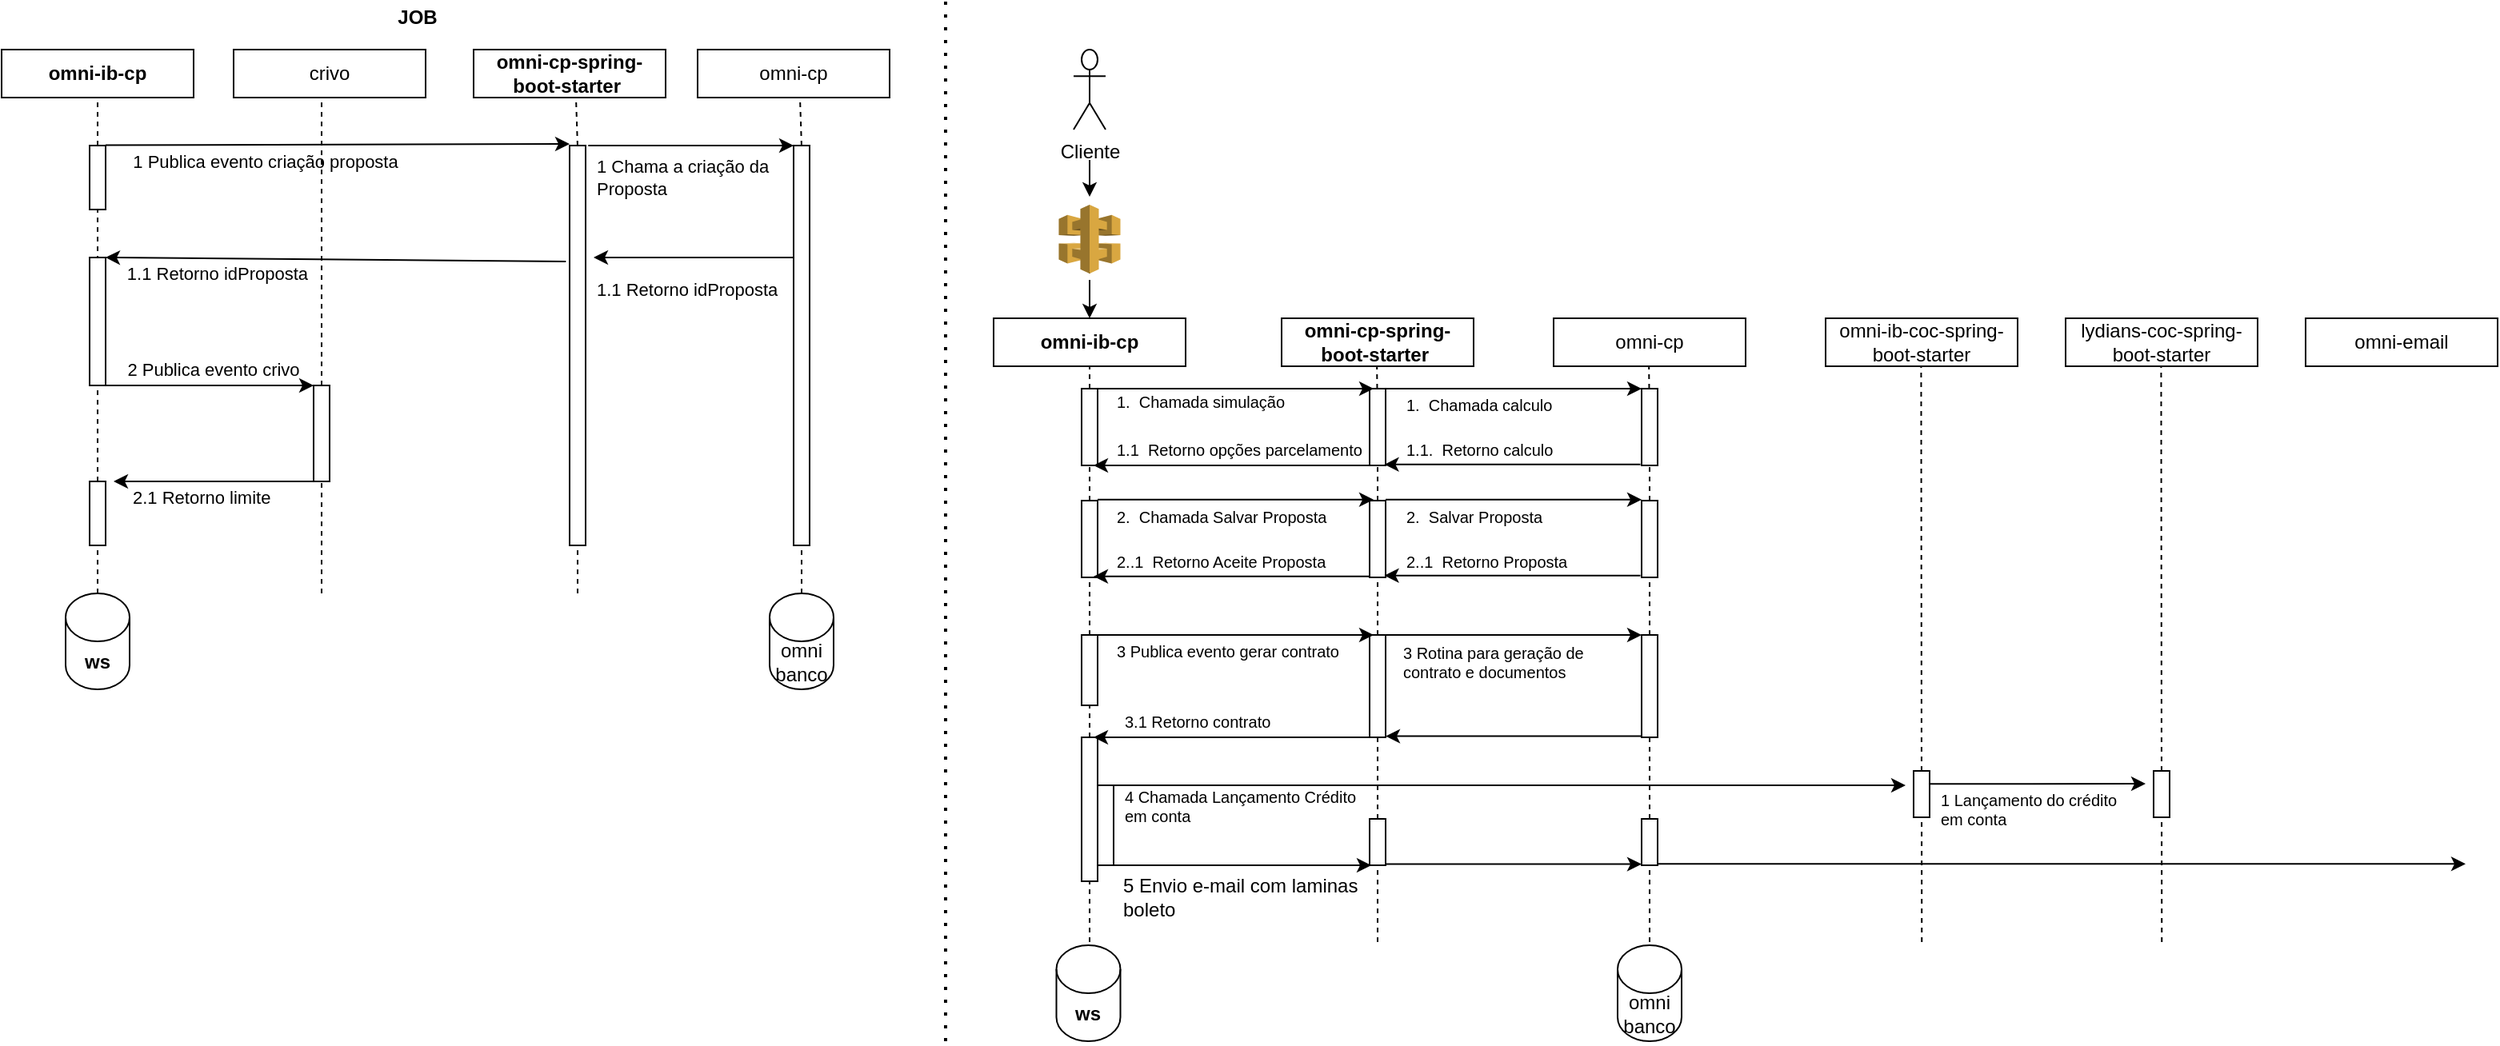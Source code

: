 <mxfile version="15.2.7" type="github">
  <diagram id="0FqVMD4JPgGbxOfEBaSR" name="Page-1">
    <mxGraphModel dx="753" dy="375" grid="1" gridSize="10" guides="1" tooltips="1" connect="1" arrows="1" fold="1" page="1" pageScale="1" pageWidth="1169" pageHeight="827" math="0" shadow="0">
      <root>
        <mxCell id="0" />
        <mxCell id="1" parent="0" />
        <mxCell id="Z4EfVOkCpKeqiWPkEEuS-29" value="omni-ib-cp" style="rounded=0;whiteSpace=wrap;html=1;fontStyle=1" vertex="1" parent="1">
          <mxGeometry x="40" y="40" width="120" height="30" as="geometry" />
        </mxCell>
        <mxCell id="Z4EfVOkCpKeqiWPkEEuS-35" value="crivo" style="rounded=0;whiteSpace=wrap;html=1;" vertex="1" parent="1">
          <mxGeometry x="185" y="40" width="120" height="30" as="geometry" />
        </mxCell>
        <mxCell id="Z4EfVOkCpKeqiWPkEEuS-36" value="" style="endArrow=none;dashed=1;html=1;entryX=0.5;entryY=1;entryDx=0;entryDy=0;startArrow=none;" edge="1" parent="1" source="Z4EfVOkCpKeqiWPkEEuS-37">
          <mxGeometry width="50" height="50" relative="1" as="geometry">
            <mxPoint x="240" y="330" as="sourcePoint" />
            <mxPoint x="240" y="70" as="targetPoint" />
          </mxGeometry>
        </mxCell>
        <mxCell id="Z4EfVOkCpKeqiWPkEEuS-37" value="" style="rounded=0;whiteSpace=wrap;html=1;" vertex="1" parent="1">
          <mxGeometry x="235" y="250" width="10" height="60" as="geometry" />
        </mxCell>
        <mxCell id="Z4EfVOkCpKeqiWPkEEuS-40" value="" style="endArrow=classic;html=1;" edge="1" parent="1">
          <mxGeometry width="50" height="50" relative="1" as="geometry">
            <mxPoint x="105" y="99.75" as="sourcePoint" />
            <mxPoint x="395" y="99" as="targetPoint" />
          </mxGeometry>
        </mxCell>
        <mxCell id="Z4EfVOkCpKeqiWPkEEuS-41" value="omni-cp-spring-boot-starter&amp;nbsp;" style="rounded=0;whiteSpace=wrap;html=1;fontStyle=1" vertex="1" parent="1">
          <mxGeometry x="335" y="40" width="120" height="30" as="geometry" />
        </mxCell>
        <mxCell id="Z4EfVOkCpKeqiWPkEEuS-42" value="" style="endArrow=none;dashed=1;html=1;startArrow=none;entryX=0.5;entryY=1;entryDx=0;entryDy=0;" edge="1" parent="1">
          <mxGeometry width="50" height="50" relative="1" as="geometry">
            <mxPoint x="399.968" y="100" as="sourcePoint" />
            <mxPoint x="399" y="70" as="targetPoint" />
          </mxGeometry>
        </mxCell>
        <mxCell id="Z4EfVOkCpKeqiWPkEEuS-43" value="" style="rounded=0;whiteSpace=wrap;html=1;" vertex="1" parent="1">
          <mxGeometry x="395" y="100" width="10" height="250" as="geometry" />
        </mxCell>
        <mxCell id="Z4EfVOkCpKeqiWPkEEuS-45" value="" style="endArrow=classic;html=1;entryX=0;entryY=0;entryDx=0;entryDy=0;" edge="1" parent="1" target="Z4EfVOkCpKeqiWPkEEuS-61">
          <mxGeometry width="50" height="50" relative="1" as="geometry">
            <mxPoint x="406.67" y="100.0" as="sourcePoint" />
            <mxPoint x="525" y="100.42" as="targetPoint" />
            <Array as="points">
              <mxPoint x="486.67" y="100.0" />
            </Array>
          </mxGeometry>
        </mxCell>
        <mxCell id="Z4EfVOkCpKeqiWPkEEuS-46" value="" style="endArrow=classic;html=1;exitX=-0.233;exitY=0.29;exitDx=0;exitDy=0;exitPerimeter=0;" edge="1" parent="1" source="Z4EfVOkCpKeqiWPkEEuS-43">
          <mxGeometry width="50" height="50" relative="1" as="geometry">
            <mxPoint x="355" y="170.0" as="sourcePoint" />
            <mxPoint x="105" y="170.0" as="targetPoint" />
          </mxGeometry>
        </mxCell>
        <mxCell id="Z4EfVOkCpKeqiWPkEEuS-48" value="" style="endArrow=classic;html=1;entryX=0;entryY=0;entryDx=0;entryDy=0;" edge="1" parent="1" target="Z4EfVOkCpKeqiWPkEEuS-37">
          <mxGeometry width="50" height="50" relative="1" as="geometry">
            <mxPoint x="105" y="250" as="sourcePoint" />
            <mxPoint x="210" y="250.42" as="targetPoint" />
          </mxGeometry>
        </mxCell>
        <mxCell id="Z4EfVOkCpKeqiWPkEEuS-55" value="" style="endArrow=none;dashed=1;html=1;entryX=0.5;entryY=1;entryDx=0;entryDy=0;" edge="1" parent="1" target="Z4EfVOkCpKeqiWPkEEuS-37">
          <mxGeometry width="50" height="50" relative="1" as="geometry">
            <mxPoint x="240" y="380" as="sourcePoint" />
            <mxPoint x="239.58" y="314" as="targetPoint" />
          </mxGeometry>
        </mxCell>
        <mxCell id="Z4EfVOkCpKeqiWPkEEuS-58" value="" style="endArrow=classic;html=1;exitX=0;exitY=1;exitDx=0;exitDy=0;" edge="1" parent="1" source="Z4EfVOkCpKeqiWPkEEuS-37">
          <mxGeometry width="50" height="50" relative="1" as="geometry">
            <mxPoint x="215" y="310" as="sourcePoint" />
            <mxPoint x="110" y="310" as="targetPoint" />
          </mxGeometry>
        </mxCell>
        <mxCell id="Z4EfVOkCpKeqiWPkEEuS-59" value="omni-cp" style="rounded=0;whiteSpace=wrap;html=1;" vertex="1" parent="1">
          <mxGeometry x="475" y="40" width="120" height="30" as="geometry" />
        </mxCell>
        <mxCell id="Z4EfVOkCpKeqiWPkEEuS-60" value="" style="endArrow=none;dashed=1;html=1;entryX=0.5;entryY=1;entryDx=0;entryDy=0;startArrow=none;" edge="1" parent="1">
          <mxGeometry width="50" height="50" relative="1" as="geometry">
            <mxPoint x="539.968" y="100" as="sourcePoint" />
            <mxPoint x="539" y="70" as="targetPoint" />
          </mxGeometry>
        </mxCell>
        <mxCell id="Z4EfVOkCpKeqiWPkEEuS-61" value="" style="rounded=0;whiteSpace=wrap;html=1;" vertex="1" parent="1">
          <mxGeometry x="535" y="100" width="10" height="250" as="geometry" />
        </mxCell>
        <mxCell id="Z4EfVOkCpKeqiWPkEEuS-62" value="" style="endArrow=none;dashed=1;html=1;entryX=0.5;entryY=1;entryDx=0;entryDy=0;" edge="1" parent="1" target="Z4EfVOkCpKeqiWPkEEuS-61">
          <mxGeometry width="50" height="50" relative="1" as="geometry">
            <mxPoint x="540" y="380" as="sourcePoint" />
            <mxPoint x="540" y="65" as="targetPoint" />
          </mxGeometry>
        </mxCell>
        <mxCell id="Z4EfVOkCpKeqiWPkEEuS-67" value="" style="endArrow=classic;html=1;" edge="1" parent="1">
          <mxGeometry width="50" height="50" relative="1" as="geometry">
            <mxPoint x="535" y="170" as="sourcePoint" />
            <mxPoint x="410" y="170" as="targetPoint" />
          </mxGeometry>
        </mxCell>
        <mxCell id="Z4EfVOkCpKeqiWPkEEuS-76" value="1 Publica evento criação proposta" style="text;html=1;strokeColor=none;fillColor=none;align=center;verticalAlign=middle;whiteSpace=wrap;rounded=0;fontSize=11;" vertex="1" parent="1">
          <mxGeometry x="105" y="100" width="200" height="20" as="geometry" />
        </mxCell>
        <mxCell id="Z4EfVOkCpKeqiWPkEEuS-77" value="1 Chama a criação da Proposta" style="text;html=1;strokeColor=none;fillColor=none;align=left;verticalAlign=middle;whiteSpace=wrap;rounded=0;fontSize=11;" vertex="1" parent="1">
          <mxGeometry x="410" y="110" width="120" height="20" as="geometry" />
        </mxCell>
        <mxCell id="Z4EfVOkCpKeqiWPkEEuS-78" value="1.1 Retorno idProposta" style="text;html=1;strokeColor=none;fillColor=none;align=left;verticalAlign=middle;whiteSpace=wrap;rounded=0;fontSize=11;" vertex="1" parent="1">
          <mxGeometry x="410" y="180" width="120" height="20" as="geometry" />
        </mxCell>
        <mxCell id="Z4EfVOkCpKeqiWPkEEuS-81" value="" style="endArrow=none;dashed=1;html=1;entryX=0.5;entryY=1;entryDx=0;entryDy=0;startArrow=none;" edge="1" parent="1" source="Z4EfVOkCpKeqiWPkEEuS-82">
          <mxGeometry width="50" height="50" relative="1" as="geometry">
            <mxPoint x="100" y="330" as="sourcePoint" />
            <mxPoint x="100" y="70" as="targetPoint" />
          </mxGeometry>
        </mxCell>
        <mxCell id="Z4EfVOkCpKeqiWPkEEuS-82" value="" style="rounded=0;whiteSpace=wrap;html=1;" vertex="1" parent="1">
          <mxGeometry x="95" y="100" width="10" height="40" as="geometry" />
        </mxCell>
        <mxCell id="Z4EfVOkCpKeqiWPkEEuS-83" value="" style="endArrow=none;dashed=1;html=1;entryX=0.5;entryY=1;entryDx=0;entryDy=0;startArrow=none;" edge="1" parent="1" target="Z4EfVOkCpKeqiWPkEEuS-82">
          <mxGeometry width="50" height="50" relative="1" as="geometry">
            <mxPoint x="100" y="250" as="sourcePoint" />
            <mxPoint x="100" y="70" as="targetPoint" />
          </mxGeometry>
        </mxCell>
        <mxCell id="Z4EfVOkCpKeqiWPkEEuS-85" value="" style="endArrow=none;dashed=1;html=1;entryX=0.5;entryY=1;entryDx=0;entryDy=0;startArrow=none;" edge="1" parent="1" source="Z4EfVOkCpKeqiWPkEEuS-87" target="Z4EfVOkCpKeqiWPkEEuS-86">
          <mxGeometry width="50" height="50" relative="1" as="geometry">
            <mxPoint x="100" y="350" as="sourcePoint" />
            <mxPoint x="100" y="290" as="targetPoint" />
          </mxGeometry>
        </mxCell>
        <mxCell id="Z4EfVOkCpKeqiWPkEEuS-86" value="" style="rounded=0;whiteSpace=wrap;html=1;" vertex="1" parent="1">
          <mxGeometry x="95" y="170" width="10" height="80" as="geometry" />
        </mxCell>
        <mxCell id="Z4EfVOkCpKeqiWPkEEuS-87" value="" style="rounded=0;whiteSpace=wrap;html=1;" vertex="1" parent="1">
          <mxGeometry x="95" y="310" width="10" height="40" as="geometry" />
        </mxCell>
        <mxCell id="Z4EfVOkCpKeqiWPkEEuS-91" value="ws" style="shape=cylinder3;whiteSpace=wrap;html=1;boundedLbl=1;backgroundOutline=1;size=15;fontStyle=1" vertex="1" parent="1">
          <mxGeometry x="80" y="380" width="40" height="60" as="geometry" />
        </mxCell>
        <mxCell id="Z4EfVOkCpKeqiWPkEEuS-92" value="omni banco" style="shape=cylinder3;whiteSpace=wrap;html=1;boundedLbl=1;backgroundOutline=1;size=15;" vertex="1" parent="1">
          <mxGeometry x="520" y="380" width="40" height="60" as="geometry" />
        </mxCell>
        <mxCell id="Z4EfVOkCpKeqiWPkEEuS-93" value="1.1 Retorno idProposta" style="text;html=1;strokeColor=none;fillColor=none;align=center;verticalAlign=middle;whiteSpace=wrap;rounded=0;fontSize=11;" vertex="1" parent="1">
          <mxGeometry x="95" y="170" width="160" height="20" as="geometry" />
        </mxCell>
        <mxCell id="Z4EfVOkCpKeqiWPkEEuS-94" value="2 Publica evento crivo" style="text;html=1;strokeColor=none;fillColor=none;align=center;verticalAlign=middle;whiteSpace=wrap;rounded=0;fontSize=11;" vertex="1" parent="1">
          <mxGeometry x="100" y="230" width="145" height="20" as="geometry" />
        </mxCell>
        <mxCell id="Z4EfVOkCpKeqiWPkEEuS-103" value="" style="endArrow=none;dashed=1;html=1;entryX=0.5;entryY=1;entryDx=0;entryDy=0;" edge="1" parent="1" target="Z4EfVOkCpKeqiWPkEEuS-87">
          <mxGeometry width="50" height="50" relative="1" as="geometry">
            <mxPoint x="100" y="380" as="sourcePoint" />
            <mxPoint x="100" y="355" as="targetPoint" />
          </mxGeometry>
        </mxCell>
        <mxCell id="Z4EfVOkCpKeqiWPkEEuS-104" value="2.1 Retorno limite&amp;nbsp;" style="text;html=1;strokeColor=none;fillColor=none;align=left;verticalAlign=middle;whiteSpace=wrap;rounded=0;fontSize=11;" vertex="1" parent="1">
          <mxGeometry x="120" y="310" width="160" height="20" as="geometry" />
        </mxCell>
        <mxCell id="Z4EfVOkCpKeqiWPkEEuS-106" value="" style="endArrow=none;dashed=1;html=1;entryX=0.5;entryY=1;entryDx=0;entryDy=0;entryPerimeter=0;" edge="1" parent="1" target="Z4EfVOkCpKeqiWPkEEuS-43">
          <mxGeometry width="50" height="50" relative="1" as="geometry">
            <mxPoint x="400" y="380" as="sourcePoint" />
            <mxPoint x="400" y="360" as="targetPoint" />
          </mxGeometry>
        </mxCell>
        <mxCell id="Z4EfVOkCpKeqiWPkEEuS-107" value="Cliente" style="shape=umlActor;verticalLabelPosition=bottom;verticalAlign=top;html=1;outlineConnect=0;" vertex="1" parent="1">
          <mxGeometry x="710" y="40" width="20" height="50" as="geometry" />
        </mxCell>
        <mxCell id="Z4EfVOkCpKeqiWPkEEuS-109" value="" style="endArrow=classic;html=1;startArrow=none;" edge="1" parent="1" source="Z4EfVOkCpKeqiWPkEEuS-128">
          <mxGeometry width="50" height="50" relative="1" as="geometry">
            <mxPoint x="720" y="120" as="sourcePoint" />
            <mxPoint x="720" y="160" as="targetPoint" />
          </mxGeometry>
        </mxCell>
        <mxCell id="Z4EfVOkCpKeqiWPkEEuS-110" value="omni-ib-cp" style="rounded=0;whiteSpace=wrap;html=1;fontStyle=1" vertex="1" parent="1">
          <mxGeometry x="660" y="208" width="120" height="30" as="geometry" />
        </mxCell>
        <mxCell id="Z4EfVOkCpKeqiWPkEEuS-112" value="JOB" style="text;html=1;strokeColor=none;fillColor=none;align=center;verticalAlign=middle;whiteSpace=wrap;rounded=0;fontStyle=1" vertex="1" parent="1">
          <mxGeometry x="280" y="10" width="40" height="20" as="geometry" />
        </mxCell>
        <mxCell id="Z4EfVOkCpKeqiWPkEEuS-113" value="" style="endArrow=none;dashed=1;html=1;dashPattern=1 3;strokeWidth=2;" edge="1" parent="1">
          <mxGeometry width="50" height="50" relative="1" as="geometry">
            <mxPoint x="630" y="660" as="sourcePoint" />
            <mxPoint x="630" y="10" as="targetPoint" />
          </mxGeometry>
        </mxCell>
        <mxCell id="Z4EfVOkCpKeqiWPkEEuS-116" value="" style="endArrow=none;dashed=1;html=1;startArrow=none;" edge="1" parent="1" source="Z4EfVOkCpKeqiWPkEEuS-117">
          <mxGeometry width="50" height="50" relative="1" as="geometry">
            <mxPoint x="720" y="598" as="sourcePoint" />
            <mxPoint x="720" y="238" as="targetPoint" />
          </mxGeometry>
        </mxCell>
        <mxCell id="Z4EfVOkCpKeqiWPkEEuS-117" value="" style="rounded=0;whiteSpace=wrap;html=1;" vertex="1" parent="1">
          <mxGeometry x="715" y="252" width="10" height="48" as="geometry" />
        </mxCell>
        <mxCell id="Z4EfVOkCpKeqiWPkEEuS-118" value="" style="endArrow=none;dashed=1;html=1;startArrow=none;" edge="1" parent="1" source="Z4EfVOkCpKeqiWPkEEuS-142" target="Z4EfVOkCpKeqiWPkEEuS-117">
          <mxGeometry width="50" height="50" relative="1" as="geometry">
            <mxPoint x="720" y="598" as="sourcePoint" />
            <mxPoint x="720" y="238" as="targetPoint" />
          </mxGeometry>
        </mxCell>
        <mxCell id="Z4EfVOkCpKeqiWPkEEuS-120" value="omni-cp-spring-boot-starter&amp;nbsp;" style="rounded=0;whiteSpace=wrap;html=1;fontStyle=1" vertex="1" parent="1">
          <mxGeometry x="840" y="208" width="120" height="30" as="geometry" />
        </mxCell>
        <mxCell id="Z4EfVOkCpKeqiWPkEEuS-122" value="omni-cp" style="rounded=0;whiteSpace=wrap;html=1;fontStyle=0" vertex="1" parent="1">
          <mxGeometry x="1010" y="208" width="120" height="30" as="geometry" />
        </mxCell>
        <mxCell id="Z4EfVOkCpKeqiWPkEEuS-123" value="" style="endArrow=none;dashed=1;html=1;startArrow=none;" edge="1" parent="1" source="Z4EfVOkCpKeqiWPkEEuS-144">
          <mxGeometry width="50" height="50" relative="1" as="geometry">
            <mxPoint x="900" y="598" as="sourcePoint" />
            <mxPoint x="899.58" y="238" as="targetPoint" />
          </mxGeometry>
        </mxCell>
        <mxCell id="Z4EfVOkCpKeqiWPkEEuS-124" value="" style="endArrow=none;dashed=1;html=1;startArrow=none;" edge="1" parent="1" source="Z4EfVOkCpKeqiWPkEEuS-146">
          <mxGeometry width="50" height="50" relative="1" as="geometry">
            <mxPoint x="1070" y="598" as="sourcePoint" />
            <mxPoint x="1069.58" y="238" as="targetPoint" />
          </mxGeometry>
        </mxCell>
        <mxCell id="Z4EfVOkCpKeqiWPkEEuS-125" value="omni-ib-coc-spring-boot-starter" style="rounded=0;whiteSpace=wrap;html=1;fontStyle=0" vertex="1" parent="1">
          <mxGeometry x="1180" y="208" width="120" height="30" as="geometry" />
        </mxCell>
        <mxCell id="Z4EfVOkCpKeqiWPkEEuS-128" value="" style="outlineConnect=0;dashed=0;verticalLabelPosition=bottom;verticalAlign=top;align=center;html=1;shape=mxgraph.aws3.api_gateway;fillColor=#D9A741;gradientColor=none;" vertex="1" parent="1">
          <mxGeometry x="700.75" y="137" width="38.5" height="43" as="geometry" />
        </mxCell>
        <mxCell id="Z4EfVOkCpKeqiWPkEEuS-133" value="" style="endArrow=classic;html=1;" edge="1" parent="1">
          <mxGeometry width="50" height="50" relative="1" as="geometry">
            <mxPoint x="720" y="109" as="sourcePoint" />
            <mxPoint x="720" y="132" as="targetPoint" />
          </mxGeometry>
        </mxCell>
        <mxCell id="Z4EfVOkCpKeqiWPkEEuS-134" value="" style="endArrow=classic;html=1;entryX=0.5;entryY=0;entryDx=0;entryDy=0;" edge="1" parent="1" target="Z4EfVOkCpKeqiWPkEEuS-110">
          <mxGeometry width="50" height="50" relative="1" as="geometry">
            <mxPoint x="720" y="184" as="sourcePoint" />
            <mxPoint x="765" y="133.5" as="targetPoint" />
          </mxGeometry>
        </mxCell>
        <mxCell id="Z4EfVOkCpKeqiWPkEEuS-140" value="" style="rounded=0;whiteSpace=wrap;html=1;" vertex="1" parent="1">
          <mxGeometry x="715" y="322" width="10" height="48" as="geometry" />
        </mxCell>
        <mxCell id="Z4EfVOkCpKeqiWPkEEuS-141" value="" style="endArrow=none;dashed=1;html=1;startArrow=none;" edge="1" parent="1" source="Z4EfVOkCpKeqiWPkEEuS-200">
          <mxGeometry width="50" height="50" relative="1" as="geometry">
            <mxPoint x="1240.13" y="598" as="sourcePoint" />
            <mxPoint x="1239.71" y="238" as="targetPoint" />
          </mxGeometry>
        </mxCell>
        <mxCell id="Z4EfVOkCpKeqiWPkEEuS-142" value="" style="rounded=0;whiteSpace=wrap;html=1;" vertex="1" parent="1">
          <mxGeometry x="715" y="406" width="10" height="44" as="geometry" />
        </mxCell>
        <mxCell id="Z4EfVOkCpKeqiWPkEEuS-143" value="" style="endArrow=none;dashed=1;html=1;startArrow=none;" edge="1" parent="1" source="Z4EfVOkCpKeqiWPkEEuS-166" target="Z4EfVOkCpKeqiWPkEEuS-142">
          <mxGeometry width="50" height="50" relative="1" as="geometry">
            <mxPoint x="720" y="598" as="sourcePoint" />
            <mxPoint x="720" y="300" as="targetPoint" />
          </mxGeometry>
        </mxCell>
        <mxCell id="Z4EfVOkCpKeqiWPkEEuS-144" value="" style="rounded=0;whiteSpace=wrap;html=1;" vertex="1" parent="1">
          <mxGeometry x="895" y="252" width="10" height="48" as="geometry" />
        </mxCell>
        <mxCell id="Z4EfVOkCpKeqiWPkEEuS-145" value="" style="endArrow=none;dashed=1;html=1;startArrow=none;" edge="1" parent="1" source="Z4EfVOkCpKeqiWPkEEuS-148" target="Z4EfVOkCpKeqiWPkEEuS-144">
          <mxGeometry width="50" height="50" relative="1" as="geometry">
            <mxPoint x="900" y="598" as="sourcePoint" />
            <mxPoint x="899.58" y="238" as="targetPoint" />
          </mxGeometry>
        </mxCell>
        <mxCell id="Z4EfVOkCpKeqiWPkEEuS-146" value="" style="rounded=0;whiteSpace=wrap;html=1;" vertex="1" parent="1">
          <mxGeometry x="1065" y="252" width="10" height="48" as="geometry" />
        </mxCell>
        <mxCell id="Z4EfVOkCpKeqiWPkEEuS-147" value="" style="endArrow=none;dashed=1;html=1;startArrow=none;" edge="1" parent="1" source="Z4EfVOkCpKeqiWPkEEuS-150" target="Z4EfVOkCpKeqiWPkEEuS-146">
          <mxGeometry width="50" height="50" relative="1" as="geometry">
            <mxPoint x="1070" y="598" as="sourcePoint" />
            <mxPoint x="1069.58" y="238" as="targetPoint" />
          </mxGeometry>
        </mxCell>
        <mxCell id="Z4EfVOkCpKeqiWPkEEuS-148" value="" style="rounded=0;whiteSpace=wrap;html=1;" vertex="1" parent="1">
          <mxGeometry x="895" y="322" width="10" height="48" as="geometry" />
        </mxCell>
        <mxCell id="Z4EfVOkCpKeqiWPkEEuS-149" value="" style="endArrow=none;dashed=1;html=1;startArrow=none;" edge="1" parent="1" source="Z4EfVOkCpKeqiWPkEEuS-162" target="Z4EfVOkCpKeqiWPkEEuS-148">
          <mxGeometry width="50" height="50" relative="1" as="geometry">
            <mxPoint x="900" y="598" as="sourcePoint" />
            <mxPoint x="900" y="300" as="targetPoint" />
          </mxGeometry>
        </mxCell>
        <mxCell id="Z4EfVOkCpKeqiWPkEEuS-150" value="" style="rounded=0;whiteSpace=wrap;html=1;" vertex="1" parent="1">
          <mxGeometry x="1065" y="322" width="10" height="48" as="geometry" />
        </mxCell>
        <mxCell id="Z4EfVOkCpKeqiWPkEEuS-151" value="" style="endArrow=none;dashed=1;html=1;startArrow=none;" edge="1" parent="1" source="Z4EfVOkCpKeqiWPkEEuS-179" target="Z4EfVOkCpKeqiWPkEEuS-150">
          <mxGeometry width="50" height="50" relative="1" as="geometry">
            <mxPoint x="1070" y="598" as="sourcePoint" />
            <mxPoint x="1070" y="300" as="targetPoint" />
          </mxGeometry>
        </mxCell>
        <mxCell id="Z4EfVOkCpKeqiWPkEEuS-154" value="" style="endArrow=classic;html=1;entryX=0.25;entryY=0;entryDx=0;entryDy=0;" edge="1" parent="1" target="Z4EfVOkCpKeqiWPkEEuS-144">
          <mxGeometry width="50" height="50" relative="1" as="geometry">
            <mxPoint x="725" y="252" as="sourcePoint" />
            <mxPoint x="890" y="252" as="targetPoint" />
          </mxGeometry>
        </mxCell>
        <mxCell id="Z4EfVOkCpKeqiWPkEEuS-155" value="" style="endArrow=classic;html=1;exitX=0;exitY=1;exitDx=0;exitDy=0;entryX=0.75;entryY=1;entryDx=0;entryDy=0;" edge="1" parent="1" source="Z4EfVOkCpKeqiWPkEEuS-144" target="Z4EfVOkCpKeqiWPkEEuS-117">
          <mxGeometry width="50" height="50" relative="1" as="geometry">
            <mxPoint x="890" y="300" as="sourcePoint" />
            <mxPoint x="730" y="300" as="targetPoint" />
          </mxGeometry>
        </mxCell>
        <mxCell id="Z4EfVOkCpKeqiWPkEEuS-156" value="" style="endArrow=classic;html=1;entryX=0;entryY=0;entryDx=0;entryDy=0;" edge="1" parent="1" target="Z4EfVOkCpKeqiWPkEEuS-146">
          <mxGeometry width="50" height="50" relative="1" as="geometry">
            <mxPoint x="905" y="252" as="sourcePoint" />
            <mxPoint x="1045" y="252" as="targetPoint" />
          </mxGeometry>
        </mxCell>
        <mxCell id="Z4EfVOkCpKeqiWPkEEuS-157" value="" style="endArrow=classic;html=1;" edge="1" parent="1">
          <mxGeometry width="50" height="50" relative="1" as="geometry">
            <mxPoint x="1064.25" y="299.43" as="sourcePoint" />
            <mxPoint x="904.25" y="299.43" as="targetPoint" />
          </mxGeometry>
        </mxCell>
        <mxCell id="Z4EfVOkCpKeqiWPkEEuS-158" value="" style="endArrow=classic;html=1;entryX=0.25;entryY=0;entryDx=0;entryDy=0;" edge="1" parent="1">
          <mxGeometry width="50" height="50" relative="1" as="geometry">
            <mxPoint x="725" y="321.43" as="sourcePoint" />
            <mxPoint x="897.5" y="321.43" as="targetPoint" />
          </mxGeometry>
        </mxCell>
        <mxCell id="Z4EfVOkCpKeqiWPkEEuS-159" value="" style="endArrow=classic;html=1;exitX=0;exitY=1;exitDx=0;exitDy=0;entryX=0.75;entryY=1;entryDx=0;entryDy=0;" edge="1" parent="1">
          <mxGeometry width="50" height="50" relative="1" as="geometry">
            <mxPoint x="895" y="369.43" as="sourcePoint" />
            <mxPoint x="722.5" y="369.43" as="targetPoint" />
          </mxGeometry>
        </mxCell>
        <mxCell id="Z4EfVOkCpKeqiWPkEEuS-160" value="" style="endArrow=classic;html=1;entryX=0;entryY=0;entryDx=0;entryDy=0;" edge="1" parent="1">
          <mxGeometry width="50" height="50" relative="1" as="geometry">
            <mxPoint x="905" y="321.43" as="sourcePoint" />
            <mxPoint x="1065" y="321.43" as="targetPoint" />
          </mxGeometry>
        </mxCell>
        <mxCell id="Z4EfVOkCpKeqiWPkEEuS-161" value="" style="endArrow=classic;html=1;" edge="1" parent="1">
          <mxGeometry width="50" height="50" relative="1" as="geometry">
            <mxPoint x="1064.25" y="368.86" as="sourcePoint" />
            <mxPoint x="904.25" y="368.86" as="targetPoint" />
          </mxGeometry>
        </mxCell>
        <mxCell id="Z4EfVOkCpKeqiWPkEEuS-162" value="" style="rounded=0;whiteSpace=wrap;html=1;" vertex="1" parent="1">
          <mxGeometry x="895" y="406" width="10" height="64" as="geometry" />
        </mxCell>
        <mxCell id="Z4EfVOkCpKeqiWPkEEuS-163" value="" style="endArrow=none;dashed=1;html=1;startArrow=none;" edge="1" parent="1" source="Z4EfVOkCpKeqiWPkEEuS-170" target="Z4EfVOkCpKeqiWPkEEuS-162">
          <mxGeometry width="50" height="50" relative="1" as="geometry">
            <mxPoint x="900" y="598" as="sourcePoint" />
            <mxPoint x="900" y="370" as="targetPoint" />
          </mxGeometry>
        </mxCell>
        <mxCell id="Z4EfVOkCpKeqiWPkEEuS-165" value="" style="endArrow=classic;html=1;entryX=0.25;entryY=0;entryDx=0;entryDy=0;" edge="1" parent="1">
          <mxGeometry width="50" height="50" relative="1" as="geometry">
            <mxPoint x="725" y="406.0" as="sourcePoint" />
            <mxPoint x="897.5" y="406.0" as="targetPoint" />
          </mxGeometry>
        </mxCell>
        <mxCell id="Z4EfVOkCpKeqiWPkEEuS-166" value="" style="rounded=0;whiteSpace=wrap;html=1;" vertex="1" parent="1">
          <mxGeometry x="715" y="470" width="10" height="90" as="geometry" />
        </mxCell>
        <mxCell id="Z4EfVOkCpKeqiWPkEEuS-167" value="" style="endArrow=none;dashed=1;html=1;" edge="1" parent="1" target="Z4EfVOkCpKeqiWPkEEuS-166">
          <mxGeometry width="50" height="50" relative="1" as="geometry">
            <mxPoint x="720" y="598" as="sourcePoint" />
            <mxPoint x="720" y="450" as="targetPoint" />
          </mxGeometry>
        </mxCell>
        <mxCell id="Z4EfVOkCpKeqiWPkEEuS-168" value="" style="endArrow=classic;html=1;exitX=0;exitY=1;exitDx=0;exitDy=0;entryX=0.75;entryY=1;entryDx=0;entryDy=0;" edge="1" parent="1">
          <mxGeometry width="50" height="50" relative="1" as="geometry">
            <mxPoint x="895" y="470.0" as="sourcePoint" />
            <mxPoint x="722.5" y="470.0" as="targetPoint" />
          </mxGeometry>
        </mxCell>
        <mxCell id="Z4EfVOkCpKeqiWPkEEuS-170" value="" style="rounded=0;whiteSpace=wrap;html=1;" vertex="1" parent="1">
          <mxGeometry x="895" y="521" width="10" height="29" as="geometry" />
        </mxCell>
        <mxCell id="Z4EfVOkCpKeqiWPkEEuS-171" value="" style="endArrow=none;dashed=1;html=1;" edge="1" parent="1" target="Z4EfVOkCpKeqiWPkEEuS-170">
          <mxGeometry width="50" height="50" relative="1" as="geometry">
            <mxPoint x="900" y="598" as="sourcePoint" />
            <mxPoint x="900" y="470" as="targetPoint" />
          </mxGeometry>
        </mxCell>
        <mxCell id="Z4EfVOkCpKeqiWPkEEuS-173" value="" style="endArrow=classic;html=1;" edge="1" parent="1">
          <mxGeometry width="50" height="50" relative="1" as="geometry">
            <mxPoint x="725" y="500" as="sourcePoint" />
            <mxPoint x="1230" y="500" as="targetPoint" />
          </mxGeometry>
        </mxCell>
        <mxCell id="Z4EfVOkCpKeqiWPkEEuS-174" value="" style="rounded=0;whiteSpace=wrap;html=1;" vertex="1" parent="1">
          <mxGeometry x="725" y="500" width="10" height="50" as="geometry" />
        </mxCell>
        <mxCell id="Z4EfVOkCpKeqiWPkEEuS-175" value="" style="rounded=0;whiteSpace=wrap;html=1;" vertex="1" parent="1">
          <mxGeometry x="1065" y="521" width="10" height="29" as="geometry" />
        </mxCell>
        <mxCell id="Z4EfVOkCpKeqiWPkEEuS-176" value="" style="endArrow=none;dashed=1;html=1;" edge="1" parent="1" target="Z4EfVOkCpKeqiWPkEEuS-175">
          <mxGeometry width="50" height="50" relative="1" as="geometry">
            <mxPoint x="1070" y="598" as="sourcePoint" />
            <mxPoint x="1070" y="370" as="targetPoint" />
          </mxGeometry>
        </mxCell>
        <mxCell id="Z4EfVOkCpKeqiWPkEEuS-177" value="" style="endArrow=classic;html=1;" edge="1" parent="1">
          <mxGeometry width="50" height="50" relative="1" as="geometry">
            <mxPoint x="731" y="550" as="sourcePoint" />
            <mxPoint x="896" y="550" as="targetPoint" />
          </mxGeometry>
        </mxCell>
        <mxCell id="Z4EfVOkCpKeqiWPkEEuS-178" value="5 Envio e-mail com laminas boleto" style="text;html=1;strokeColor=none;fillColor=none;align=left;verticalAlign=middle;whiteSpace=wrap;rounded=0;" vertex="1" parent="1">
          <mxGeometry x="739.25" y="560" width="160" height="20" as="geometry" />
        </mxCell>
        <mxCell id="Z4EfVOkCpKeqiWPkEEuS-179" value="" style="rounded=0;whiteSpace=wrap;html=1;" vertex="1" parent="1">
          <mxGeometry x="1065" y="406" width="10" height="64" as="geometry" />
        </mxCell>
        <mxCell id="Z4EfVOkCpKeqiWPkEEuS-180" value="" style="endArrow=none;dashed=1;html=1;startArrow=none;" edge="1" parent="1" source="Z4EfVOkCpKeqiWPkEEuS-175" target="Z4EfVOkCpKeqiWPkEEuS-179">
          <mxGeometry width="50" height="50" relative="1" as="geometry">
            <mxPoint x="1070" y="531.0" as="sourcePoint" />
            <mxPoint x="1070" y="370.0" as="targetPoint" />
          </mxGeometry>
        </mxCell>
        <mxCell id="Z4EfVOkCpKeqiWPkEEuS-181" value="" style="endArrow=classic;html=1;entryX=0;entryY=0;entryDx=0;entryDy=0;" edge="1" parent="1">
          <mxGeometry width="50" height="50" relative="1" as="geometry">
            <mxPoint x="905" y="406.0" as="sourcePoint" />
            <mxPoint x="1065" y="406.0" as="targetPoint" />
          </mxGeometry>
        </mxCell>
        <mxCell id="Z4EfVOkCpKeqiWPkEEuS-182" value="" style="endArrow=classic;html=1;" edge="1" parent="1">
          <mxGeometry width="50" height="50" relative="1" as="geometry">
            <mxPoint x="1065.0" y="469.31" as="sourcePoint" />
            <mxPoint x="905.0" y="469.31" as="targetPoint" />
          </mxGeometry>
        </mxCell>
        <mxCell id="Z4EfVOkCpKeqiWPkEEuS-183" value="" style="endArrow=classic;html=1;entryX=0;entryY=0;entryDx=0;entryDy=0;" edge="1" parent="1">
          <mxGeometry width="50" height="50" relative="1" as="geometry">
            <mxPoint x="905" y="549.31" as="sourcePoint" />
            <mxPoint x="1065" y="549.31" as="targetPoint" />
          </mxGeometry>
        </mxCell>
        <mxCell id="Z4EfVOkCpKeqiWPkEEuS-186" value="1.&amp;nbsp; Chamada simulação" style="text;html=1;strokeColor=none;fillColor=none;align=left;verticalAlign=middle;whiteSpace=wrap;rounded=0;fontSize=10;" vertex="1" parent="1">
          <mxGeometry x="735" y="250" width="120" height="20" as="geometry" />
        </mxCell>
        <mxCell id="Z4EfVOkCpKeqiWPkEEuS-187" value="1.1&amp;nbsp; Retorno opções parcelamento" style="text;html=1;strokeColor=none;fillColor=none;align=left;verticalAlign=middle;whiteSpace=wrap;rounded=0;fontSize=10;" vertex="1" parent="1">
          <mxGeometry x="734.62" y="280" width="160" height="20" as="geometry" />
        </mxCell>
        <mxCell id="Z4EfVOkCpKeqiWPkEEuS-188" value="2.&amp;nbsp; Chamada Salvar Proposta" style="text;html=1;strokeColor=none;fillColor=none;align=left;verticalAlign=middle;whiteSpace=wrap;rounded=0;fontSize=10;" vertex="1" parent="1">
          <mxGeometry x="734.62" y="322" width="155.38" height="20" as="geometry" />
        </mxCell>
        <mxCell id="Z4EfVOkCpKeqiWPkEEuS-189" value="3 Publica evento gerar contrato" style="text;html=1;strokeColor=none;fillColor=none;align=left;verticalAlign=middle;whiteSpace=wrap;rounded=0;fontSize=10;" vertex="1" parent="1">
          <mxGeometry x="734.62" y="406" width="150.75" height="20" as="geometry" />
        </mxCell>
        <mxCell id="Z4EfVOkCpKeqiWPkEEuS-190" value="3.1 Retorno contrato" style="text;html=1;strokeColor=none;fillColor=none;align=left;verticalAlign=middle;whiteSpace=wrap;rounded=0;fontSize=10;" vertex="1" parent="1">
          <mxGeometry x="740" y="450" width="160" height="20" as="geometry" />
        </mxCell>
        <mxCell id="Z4EfVOkCpKeqiWPkEEuS-191" value="4 Chamada Lançamento Crédito em conta" style="text;html=1;strokeColor=none;fillColor=none;align=left;verticalAlign=middle;whiteSpace=wrap;rounded=0;fontSize=10;" vertex="1" parent="1">
          <mxGeometry x="740" y="503" width="160" height="20" as="geometry" />
        </mxCell>
        <mxCell id="Z4EfVOkCpKeqiWPkEEuS-192" value="2.&amp;nbsp; Salvar Proposta" style="text;html=1;strokeColor=none;fillColor=none;align=left;verticalAlign=middle;whiteSpace=wrap;rounded=0;fontSize=10;" vertex="1" parent="1">
          <mxGeometry x="915.75" y="322" width="149.25" height="20" as="geometry" />
        </mxCell>
        <mxCell id="Z4EfVOkCpKeqiWPkEEuS-193" value="1.&amp;nbsp; Chamada calculo" style="text;html=1;strokeColor=none;fillColor=none;align=left;verticalAlign=middle;whiteSpace=wrap;rounded=0;fontSize=10;" vertex="1" parent="1">
          <mxGeometry x="915.75" y="252" width="120" height="20" as="geometry" />
        </mxCell>
        <mxCell id="Z4EfVOkCpKeqiWPkEEuS-194" value="1.1.&amp;nbsp; Retorno calculo" style="text;html=1;strokeColor=none;fillColor=none;align=left;verticalAlign=middle;whiteSpace=wrap;rounded=0;fontSize=10;" vertex="1" parent="1">
          <mxGeometry x="915.75" y="280" width="120" height="20" as="geometry" />
        </mxCell>
        <mxCell id="Z4EfVOkCpKeqiWPkEEuS-195" value="2..1&amp;nbsp; Retorno Proposta" style="text;html=1;strokeColor=none;fillColor=none;align=left;verticalAlign=middle;whiteSpace=wrap;rounded=0;fontSize=10;" vertex="1" parent="1">
          <mxGeometry x="915.75" y="350" width="149.25" height="20" as="geometry" />
        </mxCell>
        <mxCell id="Z4EfVOkCpKeqiWPkEEuS-196" value="2..1&amp;nbsp; Retorno Aceite Proposta" style="text;html=1;strokeColor=none;fillColor=none;align=left;verticalAlign=middle;whiteSpace=wrap;rounded=0;fontSize=10;" vertex="1" parent="1">
          <mxGeometry x="735.37" y="350" width="149.25" height="20" as="geometry" />
        </mxCell>
        <mxCell id="Z4EfVOkCpKeqiWPkEEuS-197" value="3 Rotina para geração de contrato e documentos" style="text;html=1;strokeColor=none;fillColor=none;align=left;verticalAlign=middle;whiteSpace=wrap;rounded=0;fontSize=10;" vertex="1" parent="1">
          <mxGeometry x="914.25" y="413" width="150.75" height="20" as="geometry" />
        </mxCell>
        <mxCell id="Z4EfVOkCpKeqiWPkEEuS-198" value="omni banco" style="shape=cylinder3;whiteSpace=wrap;html=1;boundedLbl=1;backgroundOutline=1;size=15;" vertex="1" parent="1">
          <mxGeometry x="1050" y="600" width="40" height="60" as="geometry" />
        </mxCell>
        <mxCell id="Z4EfVOkCpKeqiWPkEEuS-199" value="ws" style="shape=cylinder3;whiteSpace=wrap;html=1;boundedLbl=1;backgroundOutline=1;size=15;fontStyle=1" vertex="1" parent="1">
          <mxGeometry x="699.25" y="600" width="40" height="60" as="geometry" />
        </mxCell>
        <mxCell id="Z4EfVOkCpKeqiWPkEEuS-200" value="" style="rounded=0;whiteSpace=wrap;html=1;" vertex="1" parent="1">
          <mxGeometry x="1235" y="491" width="10" height="29" as="geometry" />
        </mxCell>
        <mxCell id="Z4EfVOkCpKeqiWPkEEuS-201" value="" style="endArrow=none;dashed=1;html=1;" edge="1" parent="1" target="Z4EfVOkCpKeqiWPkEEuS-200">
          <mxGeometry width="50" height="50" relative="1" as="geometry">
            <mxPoint x="1240.13" y="598.0" as="sourcePoint" />
            <mxPoint x="1239.71" y="238" as="targetPoint" />
          </mxGeometry>
        </mxCell>
        <mxCell id="Z4EfVOkCpKeqiWPkEEuS-202" value="lydians-coc-spring-boot-starter" style="rounded=0;whiteSpace=wrap;html=1;fontStyle=0" vertex="1" parent="1">
          <mxGeometry x="1330" y="208" width="120" height="30" as="geometry" />
        </mxCell>
        <mxCell id="Z4EfVOkCpKeqiWPkEEuS-203" value="" style="endArrow=none;dashed=1;html=1;startArrow=none;" edge="1" parent="1" source="Z4EfVOkCpKeqiWPkEEuS-204">
          <mxGeometry width="50" height="50" relative="1" as="geometry">
            <mxPoint x="1390.13" y="598" as="sourcePoint" />
            <mxPoint x="1389.71" y="238" as="targetPoint" />
          </mxGeometry>
        </mxCell>
        <mxCell id="Z4EfVOkCpKeqiWPkEEuS-204" value="" style="rounded=0;whiteSpace=wrap;html=1;" vertex="1" parent="1">
          <mxGeometry x="1385" y="491" width="10" height="29" as="geometry" />
        </mxCell>
        <mxCell id="Z4EfVOkCpKeqiWPkEEuS-205" value="" style="endArrow=none;dashed=1;html=1;" edge="1" parent="1" target="Z4EfVOkCpKeqiWPkEEuS-204">
          <mxGeometry width="50" height="50" relative="1" as="geometry">
            <mxPoint x="1390.13" y="598.0" as="sourcePoint" />
            <mxPoint x="1389.71" y="238" as="targetPoint" />
          </mxGeometry>
        </mxCell>
        <mxCell id="Z4EfVOkCpKeqiWPkEEuS-206" value="" style="endArrow=classic;html=1;" edge="1" parent="1">
          <mxGeometry width="50" height="50" relative="1" as="geometry">
            <mxPoint x="1245" y="499.17" as="sourcePoint" />
            <mxPoint x="1380" y="499" as="targetPoint" />
          </mxGeometry>
        </mxCell>
        <mxCell id="Z4EfVOkCpKeqiWPkEEuS-209" value="1 Lançamento do crédito em conta&amp;nbsp;" style="text;html=1;strokeColor=none;fillColor=none;align=left;verticalAlign=middle;whiteSpace=wrap;rounded=0;fontSize=10;" vertex="1" parent="1">
          <mxGeometry x="1250" y="505" width="120" height="20" as="geometry" />
        </mxCell>
        <mxCell id="Z4EfVOkCpKeqiWPkEEuS-211" value="omni-email" style="rounded=0;whiteSpace=wrap;html=1;fontStyle=0" vertex="1" parent="1">
          <mxGeometry x="1480" y="208" width="120" height="30" as="geometry" />
        </mxCell>
        <mxCell id="Z4EfVOkCpKeqiWPkEEuS-212" value="" style="endArrow=classic;html=1;" edge="1" parent="1">
          <mxGeometry width="50" height="50" relative="1" as="geometry">
            <mxPoint x="1075" y="549.17" as="sourcePoint" />
            <mxPoint x="1580" y="549.17" as="targetPoint" />
          </mxGeometry>
        </mxCell>
      </root>
    </mxGraphModel>
  </diagram>
</mxfile>
